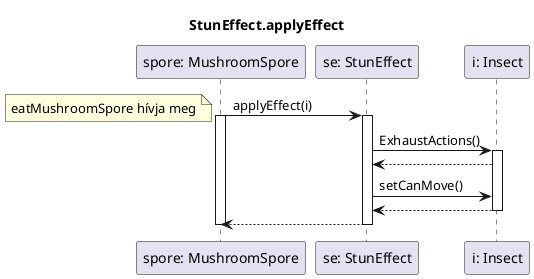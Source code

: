 @startuml StunEffect
title StunEffect.applyEffect

participant "spore: MushroomSpore" as spore
participant "se: StunEffect" as effect
participant "i: Insect" as insect

spore -> effect : applyEffect(i)
note left: eatMushroomSpore hívja meg
activate spore
activate effect

effect->insect: ExhaustActions()
activate insect

effect<--insect

effect->insect:setCanMove()
effect<--insect
deactivate insect

spore <--effect
deactivate effect
deactivate spore



@enduml